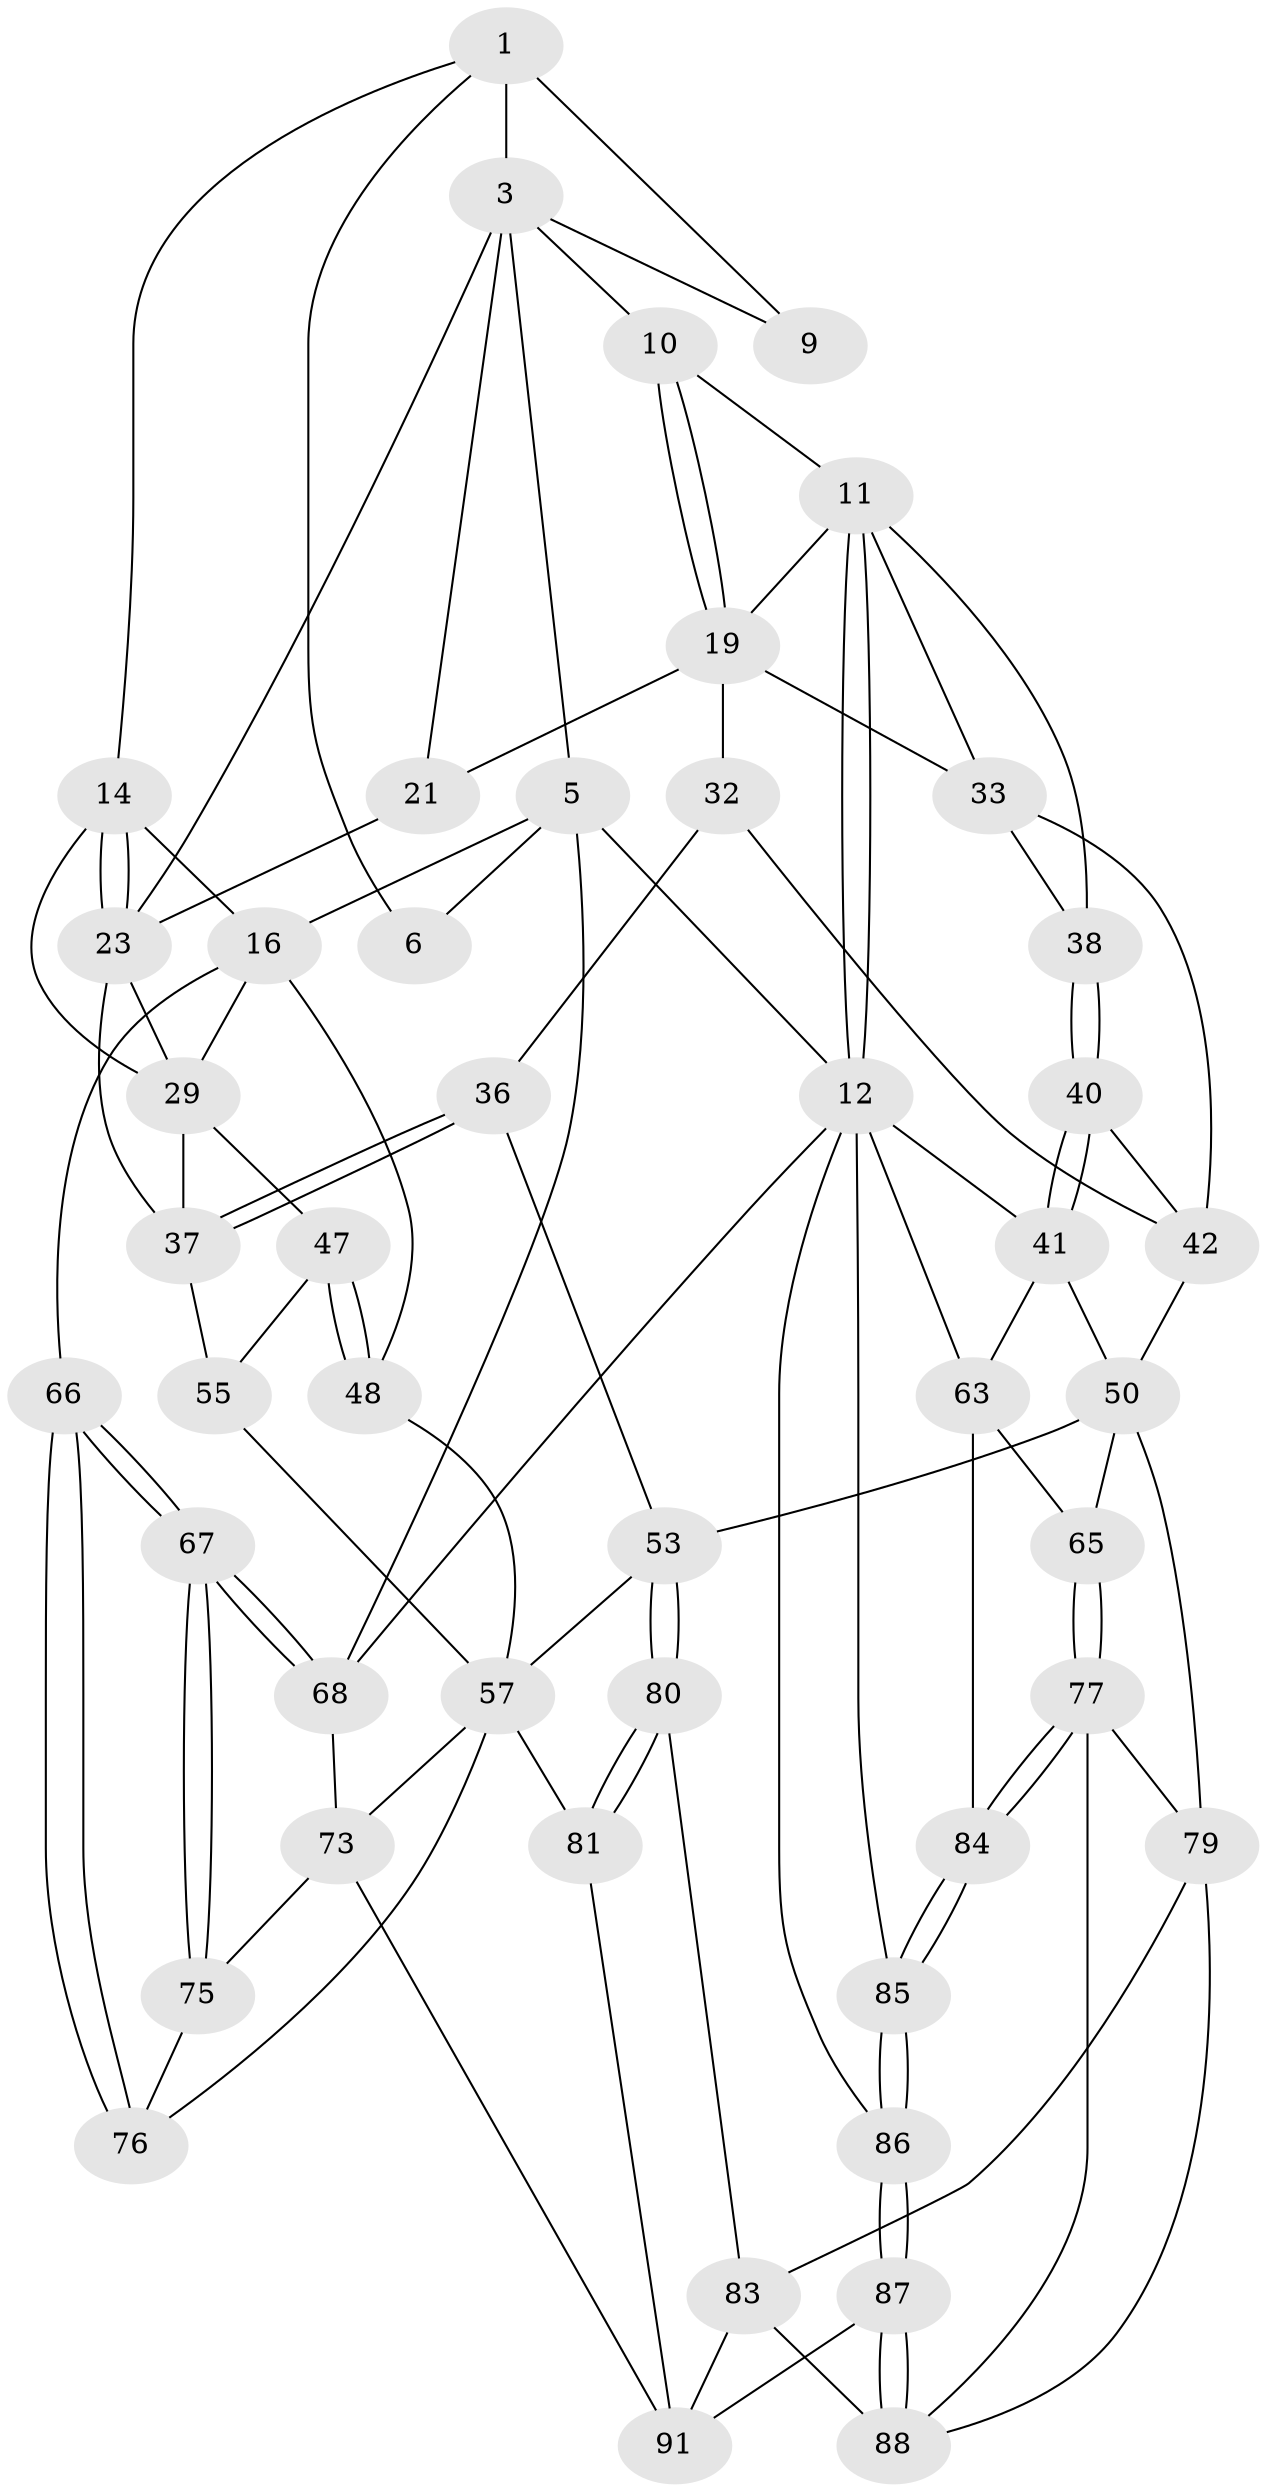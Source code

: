 // original degree distribution, {3: 0.02127659574468085, 4: 0.24468085106382978, 6: 0.22340425531914893, 5: 0.5106382978723404}
// Generated by graph-tools (version 1.1) at 2025/17/03/09/25 04:17:08]
// undirected, 47 vertices, 108 edges
graph export_dot {
graph [start="1"]
  node [color=gray90,style=filled];
  1 [pos="+0.20132708666924187+0.021311932600241907",super="+7+2"];
  3 [pos="+0.33731429545149744+0.009463308702608931",super="+4+17"];
  5 [pos="+0+0",super="+13"];
  6 [pos="+0.14639960668893862+0"];
  9 [pos="+0.22721110706261494+0.09106478356008936"];
  10 [pos="+0.7066505298315982+0"];
  11 [pos="+0.7823663875941161+0",super="+25"];
  12 [pos="+1+0",super="+69"];
  14 [pos="+0.15481001054040222+0.14666264313012048",super="+15"];
  16 [pos="+0+0",super="+43"];
  19 [pos="+0.6131485310056812+0.03198994397419514",super="+20+27"];
  21 [pos="+0.483433039250652+0.19149316573826553",super="+24"];
  23 [pos="+0.21584654231248368+0.23096960691812488",super="+28"];
  29 [pos="+0.18867162121642644+0.3794737107797157",super="+30+46"];
  32 [pos="+0.5617466534719507+0.2837684504250971",super="+35"];
  33 [pos="+0.7266948103380446+0.38435792699167654",super="+39"];
  36 [pos="+0.5189434670700657+0.4713391995932901"];
  37 [pos="+0.4221609765140232+0.44610872026273324",super="+45"];
  38 [pos="+0.9394003573116705+0.31086980024240585"];
  40 [pos="+1+0.35360032778738165"];
  41 [pos="+1+0.3663827070354352",super="+61"];
  42 [pos="+0.7211912340334502+0.4481489448622444",super="+44"];
  47 [pos="+0.17020688958447072+0.46694182009375373",super="+56"];
  48 [pos="+0+0.6159782502968196",super="+59"];
  50 [pos="+0.7714412688029046+0.5507087029586717",super="+51"];
  53 [pos="+0.5362890882017297+0.6559369788993709",super="+54"];
  55 [pos="+0.3412156926546341+0.549265359045333"];
  57 [pos="+0.45014674905828433+0.6704727015193678",super="+72+58"];
  63 [pos="+0.9528973105059502+0.7189347772923895",super="+71+64"];
  65 [pos="+0.8156354753225435+0.7201063023594871"];
  66 [pos="+0+0.9194046303636381"];
  67 [pos="+0+1"];
  68 [pos="+0+1"];
  73 [pos="+0.3398185208134059+0.8956552292822642",super="+74"];
  75 [pos="+0.25927739290589874+0.8490557884582136"];
  76 [pos="+0.21186833058460208+0.7824752710095859"];
  77 [pos="+0.735674155305811+0.8352929848140619",super="+78"];
  79 [pos="+0.6346050371691007+0.8053822009474619",super="+82"];
  80 [pos="+0.4855066636296501+0.8523452189659343"];
  81 [pos="+0.4575904542974859+0.9022096802103576"];
  83 [pos="+0.6090844744805137+0.841584220434909",super="+90"];
  84 [pos="+0.8611229320769128+0.8726347384405277"];
  85 [pos="+0.8701594160073223+0.9270133782288666"];
  86 [pos="+0.8348843633071946+1"];
  87 [pos="+0.826921721551797+1"];
  88 [pos="+0.7493882945589744+1",super="+89"];
  91 [pos="+0.49000715925564153+0.9300144733932691",super="+93"];
  1 -- 14;
  1 -- 6;
  1 -- 9 [weight=2];
  1 -- 3;
  3 -- 10;
  3 -- 5;
  3 -- 21 [weight=2];
  3 -- 23;
  3 -- 9;
  5 -- 6;
  5 -- 16;
  5 -- 12;
  5 -- 68;
  10 -- 11;
  10 -- 19;
  10 -- 19;
  11 -- 12;
  11 -- 12;
  11 -- 19;
  11 -- 33;
  11 -- 38;
  12 -- 41;
  12 -- 68;
  12 -- 85;
  12 -- 86;
  12 -- 63;
  14 -- 23;
  14 -- 23;
  14 -- 16;
  14 -- 29;
  16 -- 48;
  16 -- 66;
  16 -- 29;
  19 -- 32 [weight=2];
  19 -- 21;
  19 -- 33;
  21 -- 23;
  23 -- 29;
  23 -- 37;
  29 -- 37;
  29 -- 47;
  32 -- 42;
  32 -- 36;
  33 -- 42;
  33 -- 38;
  36 -- 37;
  36 -- 37;
  36 -- 53;
  37 -- 55;
  38 -- 40;
  38 -- 40;
  40 -- 41;
  40 -- 41;
  40 -- 42;
  41 -- 50;
  41 -- 63 [weight=2];
  42 -- 50;
  47 -- 48 [weight=2];
  47 -- 48;
  47 -- 55;
  48 -- 57;
  50 -- 65;
  50 -- 53;
  50 -- 79;
  53 -- 80;
  53 -- 80;
  53 -- 57;
  55 -- 57;
  57 -- 81;
  57 -- 73;
  57 -- 76;
  63 -- 65;
  63 -- 84;
  65 -- 77;
  65 -- 77;
  66 -- 67;
  66 -- 67;
  66 -- 76;
  66 -- 76;
  67 -- 68;
  67 -- 68;
  67 -- 75;
  67 -- 75;
  68 -- 73;
  73 -- 75;
  73 -- 91;
  75 -- 76;
  77 -- 84;
  77 -- 84;
  77 -- 88;
  77 -- 79;
  79 -- 83;
  79 -- 88;
  80 -- 81;
  80 -- 81;
  80 -- 83;
  81 -- 91;
  83 -- 88;
  83 -- 91;
  84 -- 85;
  84 -- 85;
  85 -- 86;
  85 -- 86;
  86 -- 87;
  86 -- 87;
  87 -- 88;
  87 -- 88;
  87 -- 91;
}
